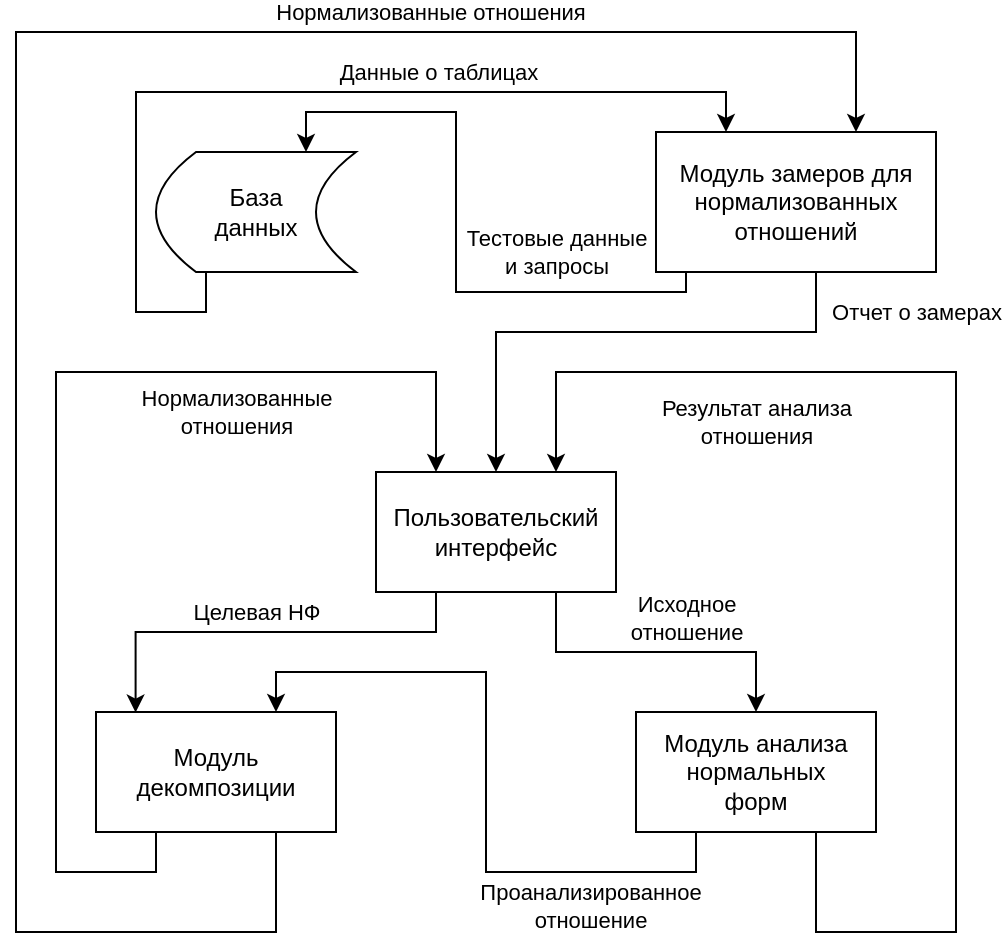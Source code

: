 <mxfile version="27.1.6">
  <diagram id="C5RBs43oDa-KdzZeNtuy" name="Page-1">
    <mxGraphModel dx="747" dy="1080" grid="1" gridSize="10" guides="1" tooltips="1" connect="1" arrows="1" fold="1" page="1" pageScale="1" pageWidth="827" pageHeight="1169" math="0" shadow="0">
      <root>
        <mxCell id="WIyWlLk6GJQsqaUBKTNV-0" />
        <mxCell id="WIyWlLk6GJQsqaUBKTNV-1" parent="WIyWlLk6GJQsqaUBKTNV-0" />
        <mxCell id="SnAlRm5xTf8NBPE4E3rc-4" style="edgeStyle=orthogonalEdgeStyle;rounded=0;orthogonalLoop=1;jettySize=auto;html=1;entryX=0.5;entryY=0;entryDx=0;entryDy=0;exitX=0.75;exitY=1;exitDx=0;exitDy=0;" parent="WIyWlLk6GJQsqaUBKTNV-1" source="SnAlRm5xTf8NBPE4E3rc-0" target="SnAlRm5xTf8NBPE4E3rc-1" edge="1">
          <mxGeometry relative="1" as="geometry" />
        </mxCell>
        <mxCell id="GK5oGzY1Bw6qHKT68M_h-0" value="Исходное&lt;div&gt;отношение&lt;/div&gt;" style="edgeLabel;html=1;align=center;verticalAlign=middle;resizable=0;points=[];" vertex="1" connectable="0" parent="SnAlRm5xTf8NBPE4E3rc-4">
          <mxGeometry x="0.181" y="-1" relative="1" as="geometry">
            <mxPoint y="-18" as="offset" />
          </mxGeometry>
        </mxCell>
        <mxCell id="SnAlRm5xTf8NBPE4E3rc-5" style="edgeStyle=orthogonalEdgeStyle;rounded=0;orthogonalLoop=1;jettySize=auto;html=1;entryX=0.165;entryY=0.005;entryDx=0;entryDy=0;entryPerimeter=0;exitX=0.25;exitY=1;exitDx=0;exitDy=0;" parent="WIyWlLk6GJQsqaUBKTNV-1" source="SnAlRm5xTf8NBPE4E3rc-0" target="SnAlRm5xTf8NBPE4E3rc-2" edge="1">
          <mxGeometry relative="1" as="geometry">
            <Array as="points">
              <mxPoint x="260" y="410" />
              <mxPoint x="110" y="410" />
            </Array>
          </mxGeometry>
        </mxCell>
        <mxCell id="SnAlRm5xTf8NBPE4E3rc-21" value="Целевая НФ" style="edgeLabel;html=1;align=center;verticalAlign=middle;resizable=0;points=[];" parent="SnAlRm5xTf8NBPE4E3rc-5" vertex="1" connectable="0">
          <mxGeometry x="-0.105" y="-1" relative="1" as="geometry">
            <mxPoint x="-16" y="-9" as="offset" />
          </mxGeometry>
        </mxCell>
        <mxCell id="SnAlRm5xTf8NBPE4E3rc-0" value="Пользовательский&lt;div&gt;интерфейс&lt;/div&gt;" style="rounded=0;whiteSpace=wrap;html=1;" parent="WIyWlLk6GJQsqaUBKTNV-1" vertex="1">
          <mxGeometry x="230" y="330" width="120" height="60" as="geometry" />
        </mxCell>
        <mxCell id="SnAlRm5xTf8NBPE4E3rc-6" style="edgeStyle=orthogonalEdgeStyle;rounded=0;orthogonalLoop=1;jettySize=auto;html=1;entryX=0.75;entryY=0;entryDx=0;entryDy=0;exitX=0.75;exitY=1;exitDx=0;exitDy=0;" parent="WIyWlLk6GJQsqaUBKTNV-1" source="SnAlRm5xTf8NBPE4E3rc-1" target="SnAlRm5xTf8NBPE4E3rc-0" edge="1">
          <mxGeometry relative="1" as="geometry">
            <mxPoint x="440" y="530" as="sourcePoint" />
            <mxPoint x="520" y="240" as="targetPoint" />
            <Array as="points">
              <mxPoint x="450" y="560" />
              <mxPoint x="520" y="560" />
              <mxPoint x="520" y="280" />
              <mxPoint x="320" y="280" />
            </Array>
          </mxGeometry>
        </mxCell>
        <mxCell id="SnAlRm5xTf8NBPE4E3rc-20" value="Результат анализа&lt;div&gt;отношения&lt;/div&gt;" style="edgeLabel;html=1;align=center;verticalAlign=middle;resizable=0;points=[];" parent="SnAlRm5xTf8NBPE4E3rc-6" vertex="1" connectable="0">
          <mxGeometry x="-0.059" y="-1" relative="1" as="geometry">
            <mxPoint x="-101" y="-69" as="offset" />
          </mxGeometry>
        </mxCell>
        <mxCell id="SnAlRm5xTf8NBPE4E3rc-7" style="edgeStyle=orthogonalEdgeStyle;rounded=0;orthogonalLoop=1;jettySize=auto;html=1;entryX=0.75;entryY=0;entryDx=0;entryDy=0;exitX=0.25;exitY=1;exitDx=0;exitDy=0;" parent="WIyWlLk6GJQsqaUBKTNV-1" source="SnAlRm5xTf8NBPE4E3rc-1" target="SnAlRm5xTf8NBPE4E3rc-2" edge="1">
          <mxGeometry relative="1" as="geometry" />
        </mxCell>
        <mxCell id="SnAlRm5xTf8NBPE4E3rc-22" value="Проанализированное&lt;div&gt;отношение&lt;/div&gt;" style="edgeLabel;html=1;align=center;verticalAlign=middle;resizable=0;points=[];" parent="SnAlRm5xTf8NBPE4E3rc-7" vertex="1" connectable="0">
          <mxGeometry x="-0.504" y="-2" relative="1" as="geometry">
            <mxPoint x="14" y="19" as="offset" />
          </mxGeometry>
        </mxCell>
        <mxCell id="SnAlRm5xTf8NBPE4E3rc-1" value="Модуль анализа нормальных&lt;div&gt;форм&lt;/div&gt;" style="rounded=0;whiteSpace=wrap;html=1;" parent="WIyWlLk6GJQsqaUBKTNV-1" vertex="1">
          <mxGeometry x="360" y="450" width="120" height="60" as="geometry" />
        </mxCell>
        <mxCell id="SnAlRm5xTf8NBPE4E3rc-8" style="edgeStyle=orthogonalEdgeStyle;rounded=0;orthogonalLoop=1;jettySize=auto;html=1;entryX=0.25;entryY=0;entryDx=0;entryDy=0;exitX=0.25;exitY=1;exitDx=0;exitDy=0;" parent="WIyWlLk6GJQsqaUBKTNV-1" source="SnAlRm5xTf8NBPE4E3rc-2" target="SnAlRm5xTf8NBPE4E3rc-0" edge="1">
          <mxGeometry relative="1" as="geometry">
            <Array as="points">
              <mxPoint x="120" y="530" />
              <mxPoint x="70" y="530" />
              <mxPoint x="70" y="280" />
              <mxPoint x="260" y="280" />
            </Array>
          </mxGeometry>
        </mxCell>
        <mxCell id="SnAlRm5xTf8NBPE4E3rc-9" style="edgeStyle=orthogonalEdgeStyle;rounded=0;orthogonalLoop=1;jettySize=auto;html=1;exitX=0.75;exitY=1;exitDx=0;exitDy=0;" parent="WIyWlLk6GJQsqaUBKTNV-1" source="SnAlRm5xTf8NBPE4E3rc-2" target="SnAlRm5xTf8NBPE4E3rc-3" edge="1">
          <mxGeometry relative="1" as="geometry">
            <Array as="points">
              <mxPoint x="180" y="560" />
              <mxPoint x="50" y="560" />
              <mxPoint x="50" y="110" />
              <mxPoint x="470" y="110" />
            </Array>
          </mxGeometry>
        </mxCell>
        <mxCell id="SnAlRm5xTf8NBPE4E3rc-15" value="Нормализованные отношения" style="edgeLabel;html=1;align=center;verticalAlign=middle;resizable=0;points=[];" parent="SnAlRm5xTf8NBPE4E3rc-9" vertex="1" connectable="0">
          <mxGeometry x="0.585" y="2" relative="1" as="geometry">
            <mxPoint x="-35" y="-8" as="offset" />
          </mxGeometry>
        </mxCell>
        <mxCell id="SnAlRm5xTf8NBPE4E3rc-2" value="Модуль декомпозиции" style="rounded=0;whiteSpace=wrap;html=1;" parent="WIyWlLk6GJQsqaUBKTNV-1" vertex="1">
          <mxGeometry x="90" y="450" width="120" height="60" as="geometry" />
        </mxCell>
        <mxCell id="SnAlRm5xTf8NBPE4E3rc-10" style="edgeStyle=orthogonalEdgeStyle;rounded=0;orthogonalLoop=1;jettySize=auto;html=1;entryX=0.5;entryY=0;entryDx=0;entryDy=0;" parent="WIyWlLk6GJQsqaUBKTNV-1" source="SnAlRm5xTf8NBPE4E3rc-3" target="SnAlRm5xTf8NBPE4E3rc-0" edge="1">
          <mxGeometry relative="1" as="geometry">
            <Array as="points">
              <mxPoint x="450" y="260" />
              <mxPoint x="290" y="260" />
            </Array>
          </mxGeometry>
        </mxCell>
        <mxCell id="SnAlRm5xTf8NBPE4E3rc-12" style="edgeStyle=orthogonalEdgeStyle;rounded=0;orthogonalLoop=1;jettySize=auto;html=1;exitX=0.25;exitY=1;exitDx=0;exitDy=0;entryX=0.75;entryY=0;entryDx=0;entryDy=0;" parent="WIyWlLk6GJQsqaUBKTNV-1" source="SnAlRm5xTf8NBPE4E3rc-3" target="SnAlRm5xTf8NBPE4E3rc-11" edge="1">
          <mxGeometry relative="1" as="geometry">
            <Array as="points">
              <mxPoint x="385" y="230" />
              <mxPoint x="385" y="240" />
              <mxPoint x="270" y="240" />
              <mxPoint x="270" y="150" />
              <mxPoint x="195" y="150" />
            </Array>
          </mxGeometry>
        </mxCell>
        <mxCell id="SnAlRm5xTf8NBPE4E3rc-3" value="Модуль замеров для нормализованных отношений" style="rounded=0;whiteSpace=wrap;html=1;" parent="WIyWlLk6GJQsqaUBKTNV-1" vertex="1">
          <mxGeometry x="370" y="160" width="140" height="70" as="geometry" />
        </mxCell>
        <mxCell id="SnAlRm5xTf8NBPE4E3rc-13" style="edgeStyle=orthogonalEdgeStyle;rounded=0;orthogonalLoop=1;jettySize=auto;html=1;entryX=0.25;entryY=0;entryDx=0;entryDy=0;exitX=0.25;exitY=1;exitDx=0;exitDy=0;" parent="WIyWlLk6GJQsqaUBKTNV-1" source="SnAlRm5xTf8NBPE4E3rc-11" target="SnAlRm5xTf8NBPE4E3rc-3" edge="1">
          <mxGeometry relative="1" as="geometry">
            <Array as="points">
              <mxPoint x="145" y="250" />
              <mxPoint x="110" y="250" />
              <mxPoint x="110" y="140" />
              <mxPoint x="405" y="140" />
            </Array>
          </mxGeometry>
        </mxCell>
        <mxCell id="SnAlRm5xTf8NBPE4E3rc-14" value="Данные о таблицах" style="edgeLabel;html=1;align=center;verticalAlign=middle;resizable=0;points=[];" parent="SnAlRm5xTf8NBPE4E3rc-13" vertex="1" connectable="0">
          <mxGeometry x="0.268" y="1" relative="1" as="geometry">
            <mxPoint x="11" y="-9" as="offset" />
          </mxGeometry>
        </mxCell>
        <mxCell id="SnAlRm5xTf8NBPE4E3rc-11" value="База&lt;div&gt;данных&lt;/div&gt;" style="shape=dataStorage;whiteSpace=wrap;html=1;fixedSize=1;" parent="WIyWlLk6GJQsqaUBKTNV-1" vertex="1">
          <mxGeometry x="120" y="170" width="100" height="60" as="geometry" />
        </mxCell>
        <mxCell id="SnAlRm5xTf8NBPE4E3rc-17" value="Нормализованные&lt;div&gt;отношения&lt;/div&gt;" style="edgeLabel;html=1;align=center;verticalAlign=middle;resizable=0;points=[];" parent="WIyWlLk6GJQsqaUBKTNV-1" vertex="1" connectable="0">
          <mxGeometry x="160" y="300" as="geometry" />
        </mxCell>
        <mxCell id="SnAlRm5xTf8NBPE4E3rc-18" value="Отчет о замерах" style="edgeLabel;html=1;align=center;verticalAlign=middle;resizable=0;points=[];" parent="WIyWlLk6GJQsqaUBKTNV-1" vertex="1" connectable="0">
          <mxGeometry x="500" y="250" as="geometry" />
        </mxCell>
        <mxCell id="SnAlRm5xTf8NBPE4E3rc-19" value="Тестовые данные&lt;div&gt;и запросы&lt;/div&gt;" style="edgeLabel;html=1;align=center;verticalAlign=middle;resizable=0;points=[];" parent="WIyWlLk6GJQsqaUBKTNV-1" vertex="1" connectable="0">
          <mxGeometry x="320" y="220" as="geometry" />
        </mxCell>
      </root>
    </mxGraphModel>
  </diagram>
</mxfile>
